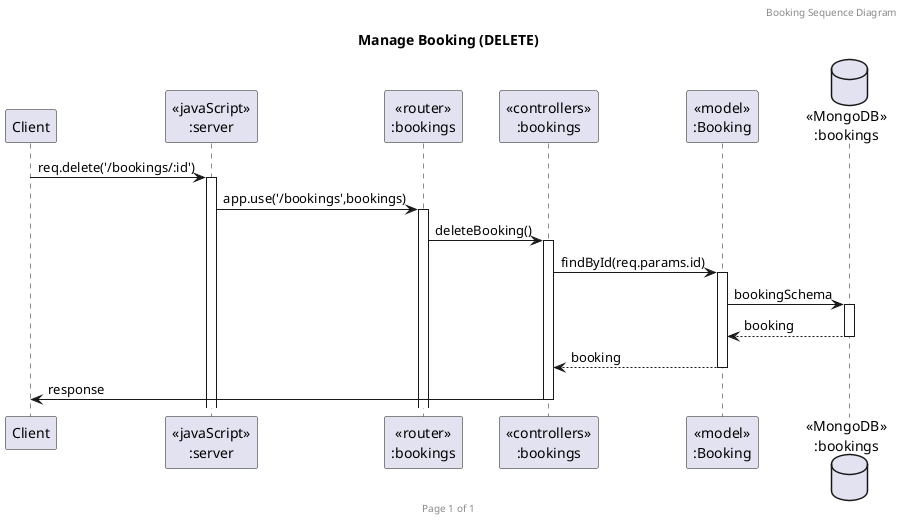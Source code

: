 @startuml Manage Booking (DELETE)

header Booking Sequence Diagram
footer Page %page% of %lastpage%
title "Manage Booking (DELETE)"

participant "Client" as client
participant "<<javaScript>>\n:server" as server
participant "<<router>>\n:bookings" as routerBookings
participant "<<controllers>>\n:bookings" as controllersBookings
participant "<<model>>\n:Booking" as modelBooking
database "<<MongoDB>>\n:bookings" as BookingsDatabase

client->server ++:req.delete('/bookings/:id')
server->routerBookings ++:app.use('/bookings',bookings)
routerBookings -> controllersBookings ++:deleteBooking()
controllersBookings->modelBooking ++:findById(req.params.id)
modelBooking ->BookingsDatabase ++: bookingSchema
BookingsDatabase --> modelBooking --: booking
controllersBookings <-- modelBooking --:booking
controllersBookings->client --:response

@enduml